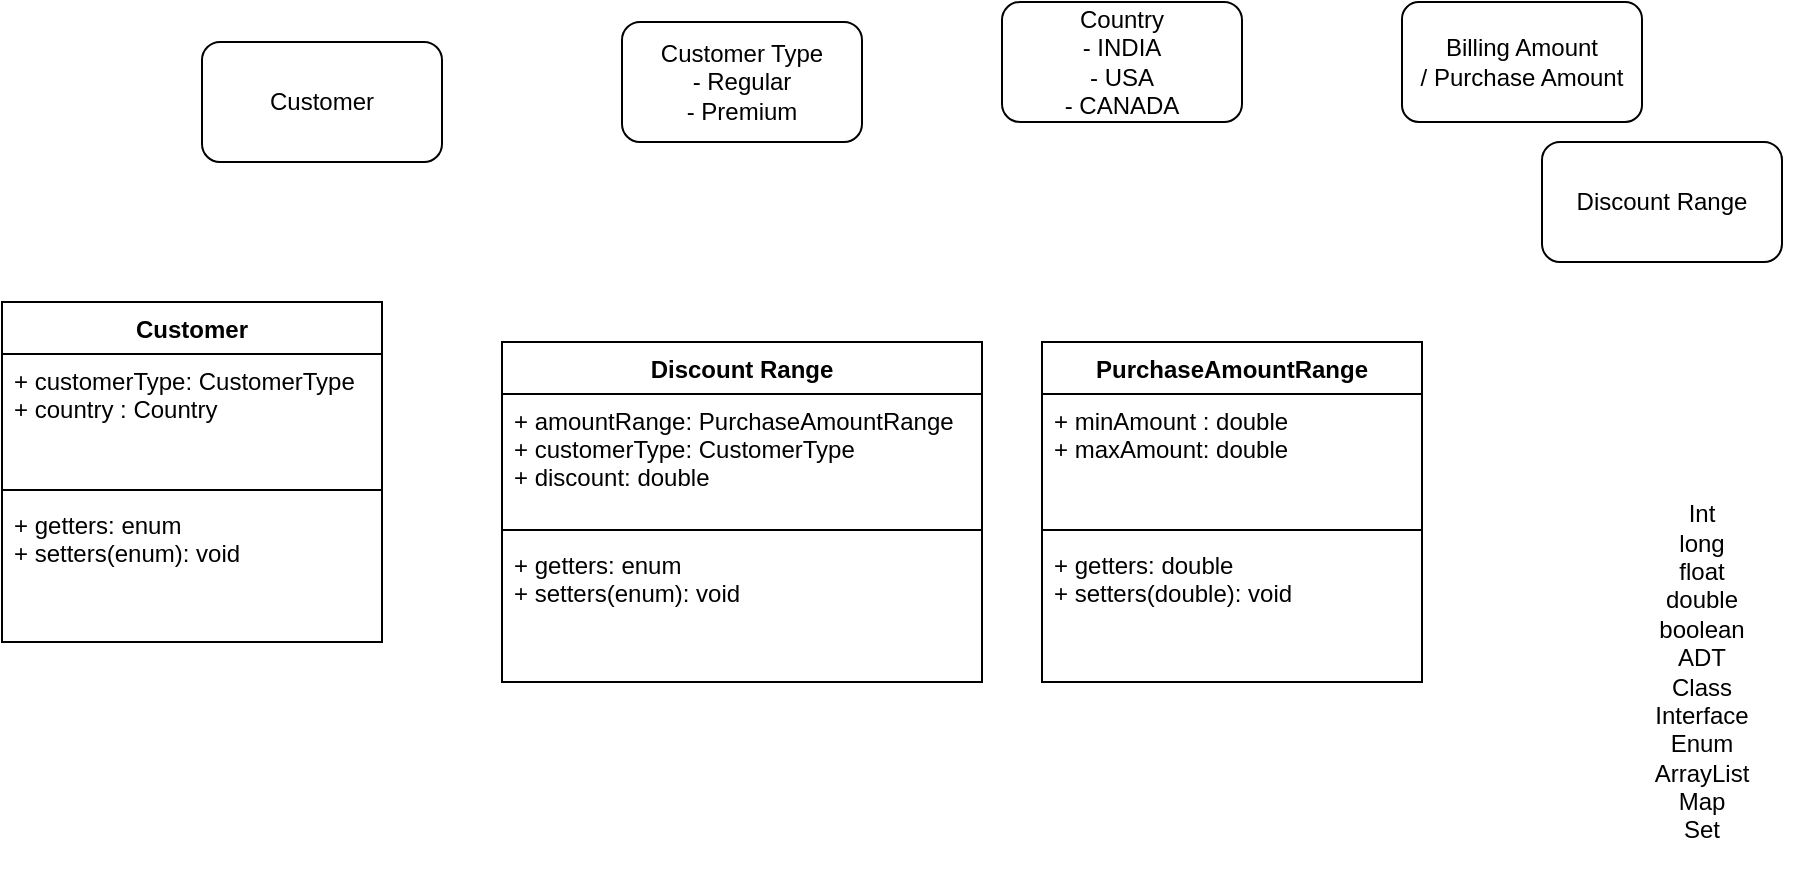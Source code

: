 <mxfile version="13.5.5" type="github">
  <diagram name="Page-1" id="e56a1550-8fbb-45ad-956c-1786394a9013">
    <mxGraphModel dx="1221" dy="645" grid="1" gridSize="10" guides="1" tooltips="1" connect="1" arrows="1" fold="1" page="1" pageScale="1" pageWidth="1100" pageHeight="850" background="#ffffff" math="0" shadow="0">
      <root>
        <mxCell id="0" />
        <mxCell id="1" parent="0" />
        <mxCell id="k3zc3vzF9cJD3p0FZX6q-2" value="Customer" style="rounded=1;whiteSpace=wrap;html=1;" vertex="1" parent="1">
          <mxGeometry x="130" y="150" width="120" height="60" as="geometry" />
        </mxCell>
        <mxCell id="k3zc3vzF9cJD3p0FZX6q-3" value="Discount Range" style="rounded=1;whiteSpace=wrap;html=1;" vertex="1" parent="1">
          <mxGeometry x="800" y="200" width="120" height="60" as="geometry" />
        </mxCell>
        <mxCell id="k3zc3vzF9cJD3p0FZX6q-4" value="Customer Type&lt;br&gt;- Regular&lt;br&gt;- Premium" style="rounded=1;whiteSpace=wrap;html=1;" vertex="1" parent="1">
          <mxGeometry x="340" y="140" width="120" height="60" as="geometry" />
        </mxCell>
        <mxCell id="k3zc3vzF9cJD3p0FZX6q-5" value="Billing Amount&lt;br&gt;/ Purchase Amount" style="rounded=1;whiteSpace=wrap;html=1;arcSize=14;" vertex="1" parent="1">
          <mxGeometry x="730" y="130" width="120" height="60" as="geometry" />
        </mxCell>
        <mxCell id="k3zc3vzF9cJD3p0FZX6q-6" value="Country&lt;br&gt;- INDIA&lt;br&gt;- USA&lt;br&gt;- CANADA" style="rounded=1;whiteSpace=wrap;html=1;" vertex="1" parent="1">
          <mxGeometry x="530" y="130" width="120" height="60" as="geometry" />
        </mxCell>
        <mxCell id="k3zc3vzF9cJD3p0FZX6q-20" value="Int&lt;br&gt;long&lt;br&gt;float&lt;br&gt;double&lt;br&gt;boolean&lt;br&gt;ADT&lt;br&gt;Class&lt;br&gt;Interface&lt;br&gt;Enum&lt;br&gt;ArrayList&lt;br&gt;Map&lt;br&gt;Set" style="text;html=1;strokeColor=none;fillColor=none;align=center;verticalAlign=middle;whiteSpace=wrap;rounded=0;" vertex="1" parent="1">
          <mxGeometry x="830" y="360" width="100" height="210" as="geometry" />
        </mxCell>
        <mxCell id="k3zc3vzF9cJD3p0FZX6q-12" value="Customer" style="swimlane;fontStyle=1;align=center;verticalAlign=top;childLayout=stackLayout;horizontal=1;startSize=26;horizontalStack=0;resizeParent=1;resizeParentMax=0;resizeLast=0;collapsible=1;marginBottom=0;" vertex="1" parent="1">
          <mxGeometry x="30" y="280" width="190" height="170" as="geometry" />
        </mxCell>
        <mxCell id="k3zc3vzF9cJD3p0FZX6q-13" value="+ customerType: CustomerType&#xa;+ country : Country" style="text;strokeColor=none;fillColor=none;align=left;verticalAlign=top;spacingLeft=4;spacingRight=4;overflow=hidden;rotatable=0;points=[[0,0.5],[1,0.5]];portConstraint=eastwest;" vertex="1" parent="k3zc3vzF9cJD3p0FZX6q-12">
          <mxGeometry y="26" width="190" height="64" as="geometry" />
        </mxCell>
        <mxCell id="k3zc3vzF9cJD3p0FZX6q-14" value="" style="line;strokeWidth=1;fillColor=none;align=left;verticalAlign=middle;spacingTop=-1;spacingLeft=3;spacingRight=3;rotatable=0;labelPosition=right;points=[];portConstraint=eastwest;" vertex="1" parent="k3zc3vzF9cJD3p0FZX6q-12">
          <mxGeometry y="90" width="190" height="8" as="geometry" />
        </mxCell>
        <mxCell id="k3zc3vzF9cJD3p0FZX6q-15" value="+ getters: enum&#xa;+ setters(enum): void" style="text;strokeColor=none;fillColor=none;align=left;verticalAlign=top;spacingLeft=4;spacingRight=4;overflow=hidden;rotatable=0;points=[[0,0.5],[1,0.5]];portConstraint=eastwest;" vertex="1" parent="k3zc3vzF9cJD3p0FZX6q-12">
          <mxGeometry y="98" width="190" height="72" as="geometry" />
        </mxCell>
        <mxCell id="k3zc3vzF9cJD3p0FZX6q-16" value="Discount Range" style="swimlane;fontStyle=1;align=center;verticalAlign=top;childLayout=stackLayout;horizontal=1;startSize=26;horizontalStack=0;resizeParent=1;resizeParentMax=0;resizeLast=0;collapsible=1;marginBottom=0;" vertex="1" parent="1">
          <mxGeometry x="280" y="300" width="240" height="170" as="geometry" />
        </mxCell>
        <mxCell id="k3zc3vzF9cJD3p0FZX6q-17" value="+ amountRange: PurchaseAmountRange&#xa;+ customerType: CustomerType&#xa;+ discount: double" style="text;strokeColor=none;fillColor=none;align=left;verticalAlign=top;spacingLeft=4;spacingRight=4;overflow=hidden;rotatable=0;points=[[0,0.5],[1,0.5]];portConstraint=eastwest;" vertex="1" parent="k3zc3vzF9cJD3p0FZX6q-16">
          <mxGeometry y="26" width="240" height="64" as="geometry" />
        </mxCell>
        <mxCell id="k3zc3vzF9cJD3p0FZX6q-18" value="" style="line;strokeWidth=1;fillColor=none;align=left;verticalAlign=middle;spacingTop=-1;spacingLeft=3;spacingRight=3;rotatable=0;labelPosition=right;points=[];portConstraint=eastwest;" vertex="1" parent="k3zc3vzF9cJD3p0FZX6q-16">
          <mxGeometry y="90" width="240" height="8" as="geometry" />
        </mxCell>
        <mxCell id="k3zc3vzF9cJD3p0FZX6q-19" value="+ getters: enum&#xa;+ setters(enum): void" style="text;strokeColor=none;fillColor=none;align=left;verticalAlign=top;spacingLeft=4;spacingRight=4;overflow=hidden;rotatable=0;points=[[0,0.5],[1,0.5]];portConstraint=eastwest;" vertex="1" parent="k3zc3vzF9cJD3p0FZX6q-16">
          <mxGeometry y="98" width="240" height="72" as="geometry" />
        </mxCell>
        <mxCell id="k3zc3vzF9cJD3p0FZX6q-22" value="PurchaseAmountRange" style="swimlane;fontStyle=1;align=center;verticalAlign=top;childLayout=stackLayout;horizontal=1;startSize=26;horizontalStack=0;resizeParent=1;resizeParentMax=0;resizeLast=0;collapsible=1;marginBottom=0;" vertex="1" parent="1">
          <mxGeometry x="550" y="300" width="190" height="170" as="geometry" />
        </mxCell>
        <mxCell id="k3zc3vzF9cJD3p0FZX6q-23" value="+ minAmount : double&#xa;+ maxAmount: double" style="text;strokeColor=none;fillColor=none;align=left;verticalAlign=top;spacingLeft=4;spacingRight=4;overflow=hidden;rotatable=0;points=[[0,0.5],[1,0.5]];portConstraint=eastwest;" vertex="1" parent="k3zc3vzF9cJD3p0FZX6q-22">
          <mxGeometry y="26" width="190" height="64" as="geometry" />
        </mxCell>
        <mxCell id="k3zc3vzF9cJD3p0FZX6q-24" value="" style="line;strokeWidth=1;fillColor=none;align=left;verticalAlign=middle;spacingTop=-1;spacingLeft=3;spacingRight=3;rotatable=0;labelPosition=right;points=[];portConstraint=eastwest;" vertex="1" parent="k3zc3vzF9cJD3p0FZX6q-22">
          <mxGeometry y="90" width="190" height="8" as="geometry" />
        </mxCell>
        <mxCell id="k3zc3vzF9cJD3p0FZX6q-25" value="+ getters: double&#xa;+ setters(double): void" style="text;strokeColor=none;fillColor=none;align=left;verticalAlign=top;spacingLeft=4;spacingRight=4;overflow=hidden;rotatable=0;points=[[0,0.5],[1,0.5]];portConstraint=eastwest;" vertex="1" parent="k3zc3vzF9cJD3p0FZX6q-22">
          <mxGeometry y="98" width="190" height="72" as="geometry" />
        </mxCell>
      </root>
    </mxGraphModel>
  </diagram>
</mxfile>

